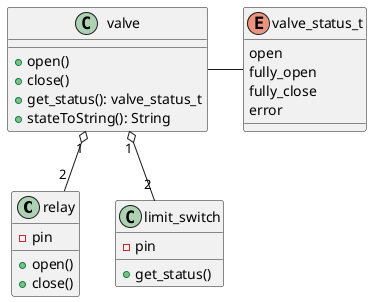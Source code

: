 @startuml Class Diagram

class relay {
    - pin
    + open()
    + close()
}

class limit_switch {
    - pin
    + get_status()
}

enum valve_status_t
{
    open
    fully_open
    fully_close
    error                
}

class valve {
    + open()
    + close()
    + get_status(): valve_status_t
    + stateToString(): String
}

valve "1" o-- "2" relay
valve "1" o-- "2" limit_switch
valve -r- valve_status_t


@enduml